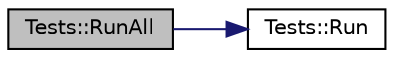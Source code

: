 digraph "Tests::RunAll"
{
 // INTERACTIVE_SVG=YES
  edge [fontname="Helvetica",fontsize="10",labelfontname="Helvetica",labelfontsize="10"];
  node [fontname="Helvetica",fontsize="10",shape=record];
  rankdir="LR";
  Node1 [label="Tests::RunAll",height=0.2,width=0.4,color="black", fillcolor="grey75", style="filled", fontcolor="black"];
  Node1 -> Node2 [color="midnightblue",fontsize="10",style="solid",fontname="Helvetica"];
  Node2 [label="Tests::Run",height=0.2,width=0.4,color="black", fillcolor="white", style="filled",URL="$namespace_tests.html#a26ff2ae41aaf57ff54b72ed3f58b6072"];
}

